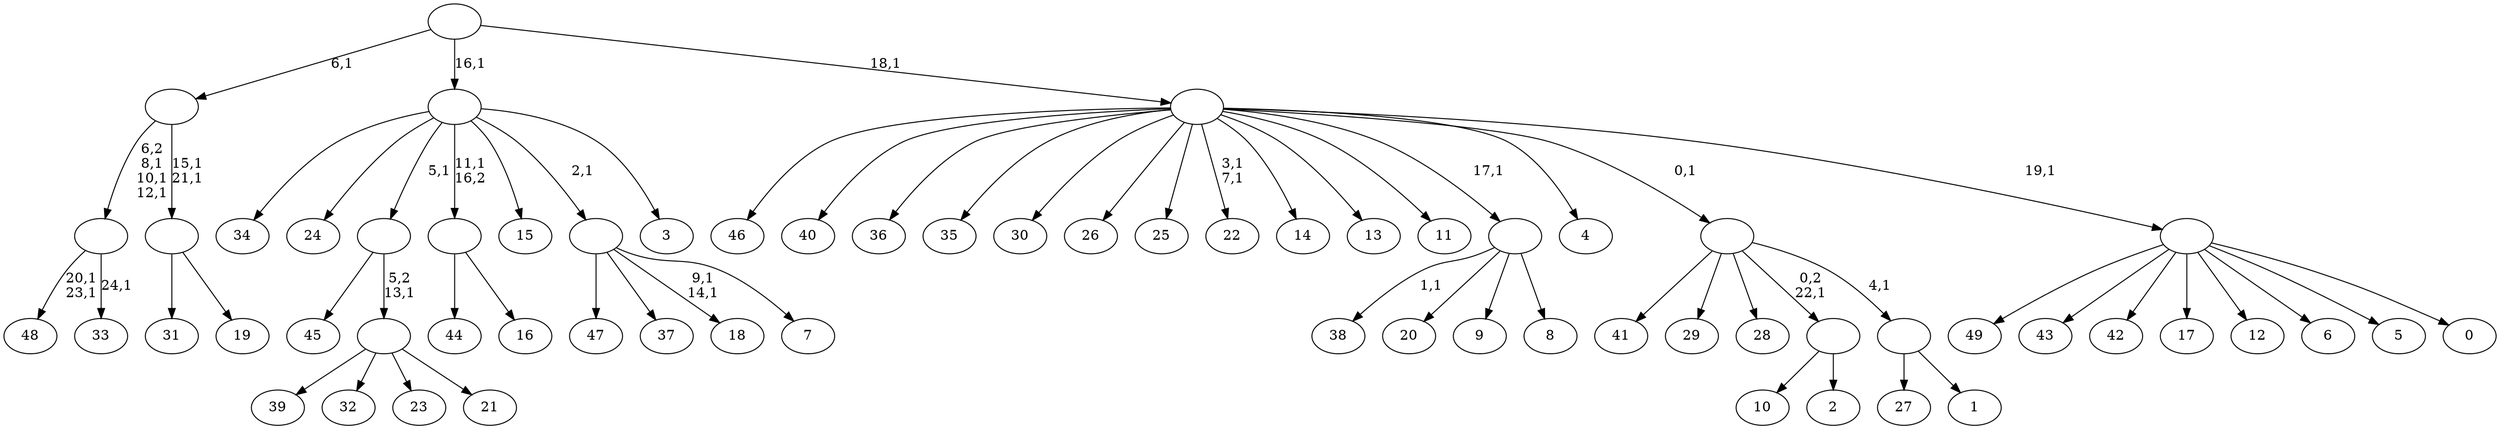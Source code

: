 digraph T {
	75 [label="49"]
	74 [label="48"]
	71 [label="47"]
	70 [label="46"]
	69 [label="45"]
	68 [label="44"]
	67 [label="43"]
	66 [label="42"]
	65 [label="41"]
	64 [label="40"]
	63 [label="39"]
	62 [label="38"]
	60 [label="37"]
	59 [label="36"]
	58 [label="35"]
	57 [label="34"]
	56 [label="33"]
	54 [label=""]
	51 [label="32"]
	50 [label="31"]
	49 [label="30"]
	48 [label="29"]
	47 [label="28"]
	46 [label="27"]
	45 [label="26"]
	44 [label="25"]
	43 [label="24"]
	42 [label="23"]
	41 [label="22"]
	38 [label="21"]
	37 [label=""]
	36 [label=""]
	35 [label="20"]
	34 [label="19"]
	33 [label=""]
	31 [label=""]
	30 [label="18"]
	27 [label="17"]
	26 [label="16"]
	25 [label=""]
	24 [label="15"]
	23 [label="14"]
	22 [label="13"]
	21 [label="12"]
	20 [label="11"]
	19 [label="10"]
	18 [label="9"]
	17 [label="8"]
	16 [label=""]
	15 [label="7"]
	14 [label=""]
	13 [label="6"]
	12 [label="5"]
	11 [label="4"]
	10 [label="3"]
	9 [label=""]
	8 [label="2"]
	7 [label=""]
	6 [label="1"]
	5 [label=""]
	4 [label=""]
	3 [label="0"]
	2 [label=""]
	1 [label=""]
	0 [label=""]
	54 -> 56 [label="24,1"]
	54 -> 74 [label="20,1\n23,1"]
	37 -> 63 [label=""]
	37 -> 51 [label=""]
	37 -> 42 [label=""]
	37 -> 38 [label=""]
	36 -> 69 [label=""]
	36 -> 37 [label="5,2\n13,1"]
	33 -> 50 [label=""]
	33 -> 34 [label=""]
	31 -> 33 [label="15,1\n21,1"]
	31 -> 54 [label="6,2\n8,1\n10,1\n12,1"]
	25 -> 68 [label=""]
	25 -> 26 [label=""]
	16 -> 62 [label="1,1"]
	16 -> 35 [label=""]
	16 -> 18 [label=""]
	16 -> 17 [label=""]
	14 -> 30 [label="9,1\n14,1"]
	14 -> 71 [label=""]
	14 -> 60 [label=""]
	14 -> 15 [label=""]
	9 -> 57 [label=""]
	9 -> 43 [label=""]
	9 -> 36 [label="5,1"]
	9 -> 25 [label="11,1\n16,2"]
	9 -> 24 [label=""]
	9 -> 14 [label="2,1"]
	9 -> 10 [label=""]
	7 -> 19 [label=""]
	7 -> 8 [label=""]
	5 -> 46 [label=""]
	5 -> 6 [label=""]
	4 -> 65 [label=""]
	4 -> 48 [label=""]
	4 -> 47 [label=""]
	4 -> 7 [label="0,2\n22,1"]
	4 -> 5 [label="4,1"]
	2 -> 75 [label=""]
	2 -> 67 [label=""]
	2 -> 66 [label=""]
	2 -> 27 [label=""]
	2 -> 21 [label=""]
	2 -> 13 [label=""]
	2 -> 12 [label=""]
	2 -> 3 [label=""]
	1 -> 41 [label="3,1\n7,1"]
	1 -> 70 [label=""]
	1 -> 64 [label=""]
	1 -> 59 [label=""]
	1 -> 58 [label=""]
	1 -> 49 [label=""]
	1 -> 45 [label=""]
	1 -> 44 [label=""]
	1 -> 23 [label=""]
	1 -> 22 [label=""]
	1 -> 20 [label=""]
	1 -> 16 [label="17,1"]
	1 -> 11 [label=""]
	1 -> 4 [label="0,1"]
	1 -> 2 [label="19,1"]
	0 -> 31 [label="6,1"]
	0 -> 9 [label="16,1"]
	0 -> 1 [label="18,1"]
}
